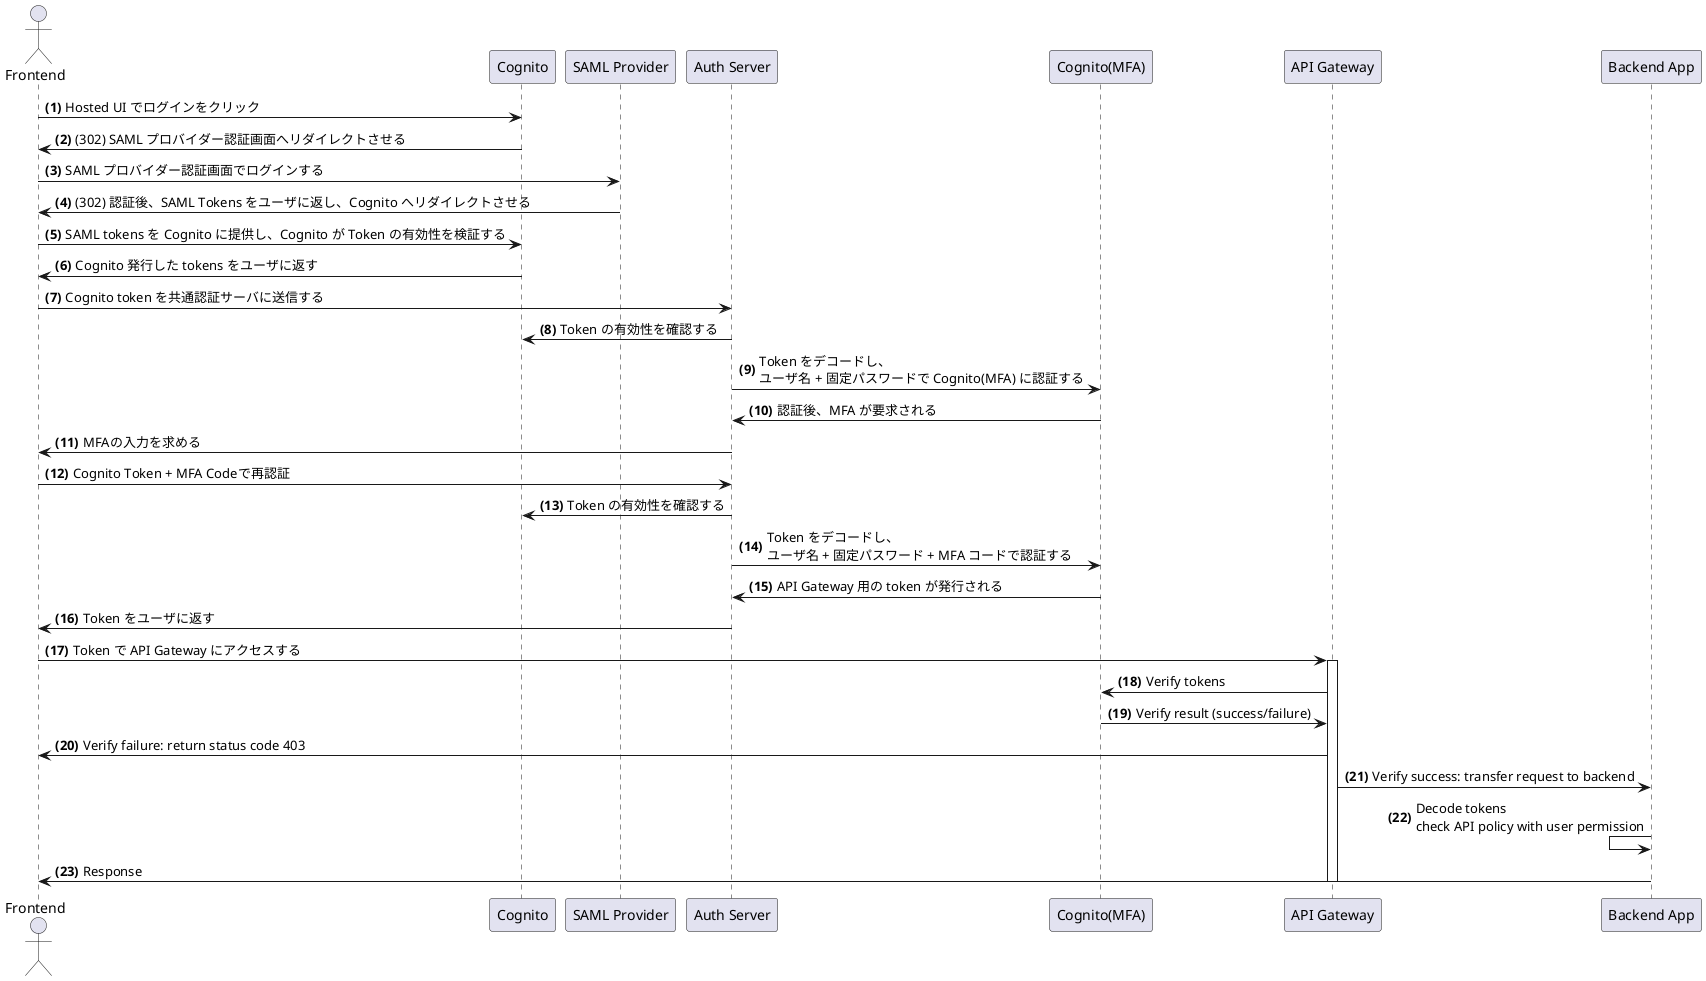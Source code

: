@startuml cognito+pu

skinparam {
   defaultFontName Noto Sans CJK JP Black
 }
 
' title API Gateway + Cognito + SAML Authentication
skinparam responseMessageBelowArrow true
autonumber "<b>(##)"
actor       "Frontend"       as User

User -> Cognito: Hosted UI でログインをクリック
Cognito -> "User": (302) SAML プロバイダー認証画面へリダイレクトさせる
User -> "SAML Provider": SAML プロバイダー認証画面でログインする
"SAML Provider" -> User: (302) 認証後、SAML Tokens をユーザに返し、Cognito へリダイレクトさせる
User -> Cognito: SAML tokens を Cognito に提供し、Cognito が Token の有効性を検証する
Cognito -> User: Cognito 発行した tokens をユーザに返す
User -> "Auth Server": Cognito token を共通認証サーバに送信する
"Auth Server" -> Cognito: Token の有効性を確認する
"Auth Server" -> "Cognito(MFA)": Token をデコードし、\nユーザ名 + 固定パスワードで Cognito(MFA) に認証する
"Cognito(MFA)" -> "Auth Server": 認証後、MFA が要求される
"Auth Server" -> User: MFAの入力を求める
User -> "Auth Server": Cognito Token + MFA Codeで再認証
"Auth Server" -> Cognito: Token の有効性を確認する
"Auth Server" -> "Cognito(MFA)": Token をデコードし、\nユーザ名 + 固定パスワード + MFA コードで認証する
"Cognito(MFA)" -> "Auth Server": API Gateway 用の token が発行される
"Auth Server" -> User: Token をユーザに返す
User -> "API Gateway": Token で API Gateway にアクセスする
activate "API Gateway"
"API Gateway" -> "Cognito(MFA)": Verify tokens
"Cognito(MFA)" -> "API Gateway": Verify result (success/failure)
"API Gateway" -> User: Verify failure: return status code 403
"API Gateway" -> "Backend App": Verify success: transfer request to backend
"Backend App" <- "Backend App": Decode tokens \ncheck API policy with user permission
"Backend App" -> User: Response
deactivate "API Gateway"

@enduml

